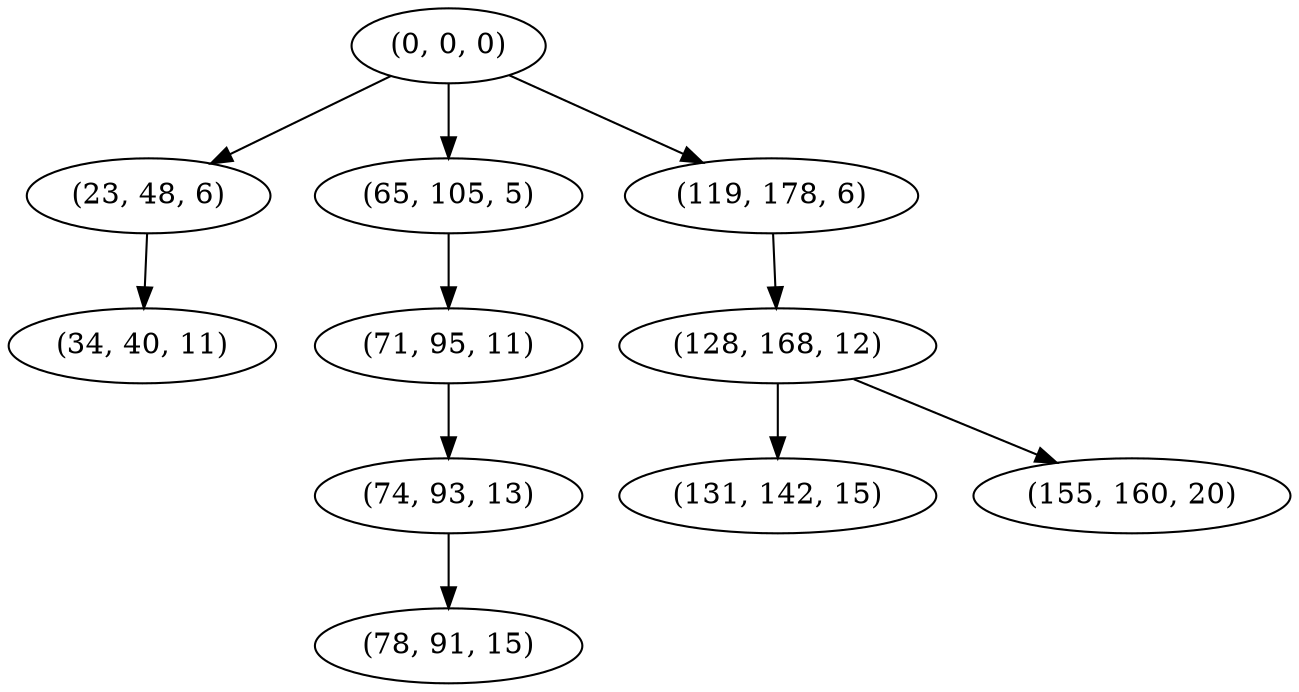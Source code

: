digraph tree {
    "(0, 0, 0)";
    "(23, 48, 6)";
    "(34, 40, 11)";
    "(65, 105, 5)";
    "(71, 95, 11)";
    "(74, 93, 13)";
    "(78, 91, 15)";
    "(119, 178, 6)";
    "(128, 168, 12)";
    "(131, 142, 15)";
    "(155, 160, 20)";
    "(0, 0, 0)" -> "(23, 48, 6)";
    "(0, 0, 0)" -> "(65, 105, 5)";
    "(0, 0, 0)" -> "(119, 178, 6)";
    "(23, 48, 6)" -> "(34, 40, 11)";
    "(65, 105, 5)" -> "(71, 95, 11)";
    "(71, 95, 11)" -> "(74, 93, 13)";
    "(74, 93, 13)" -> "(78, 91, 15)";
    "(119, 178, 6)" -> "(128, 168, 12)";
    "(128, 168, 12)" -> "(131, 142, 15)";
    "(128, 168, 12)" -> "(155, 160, 20)";
}
